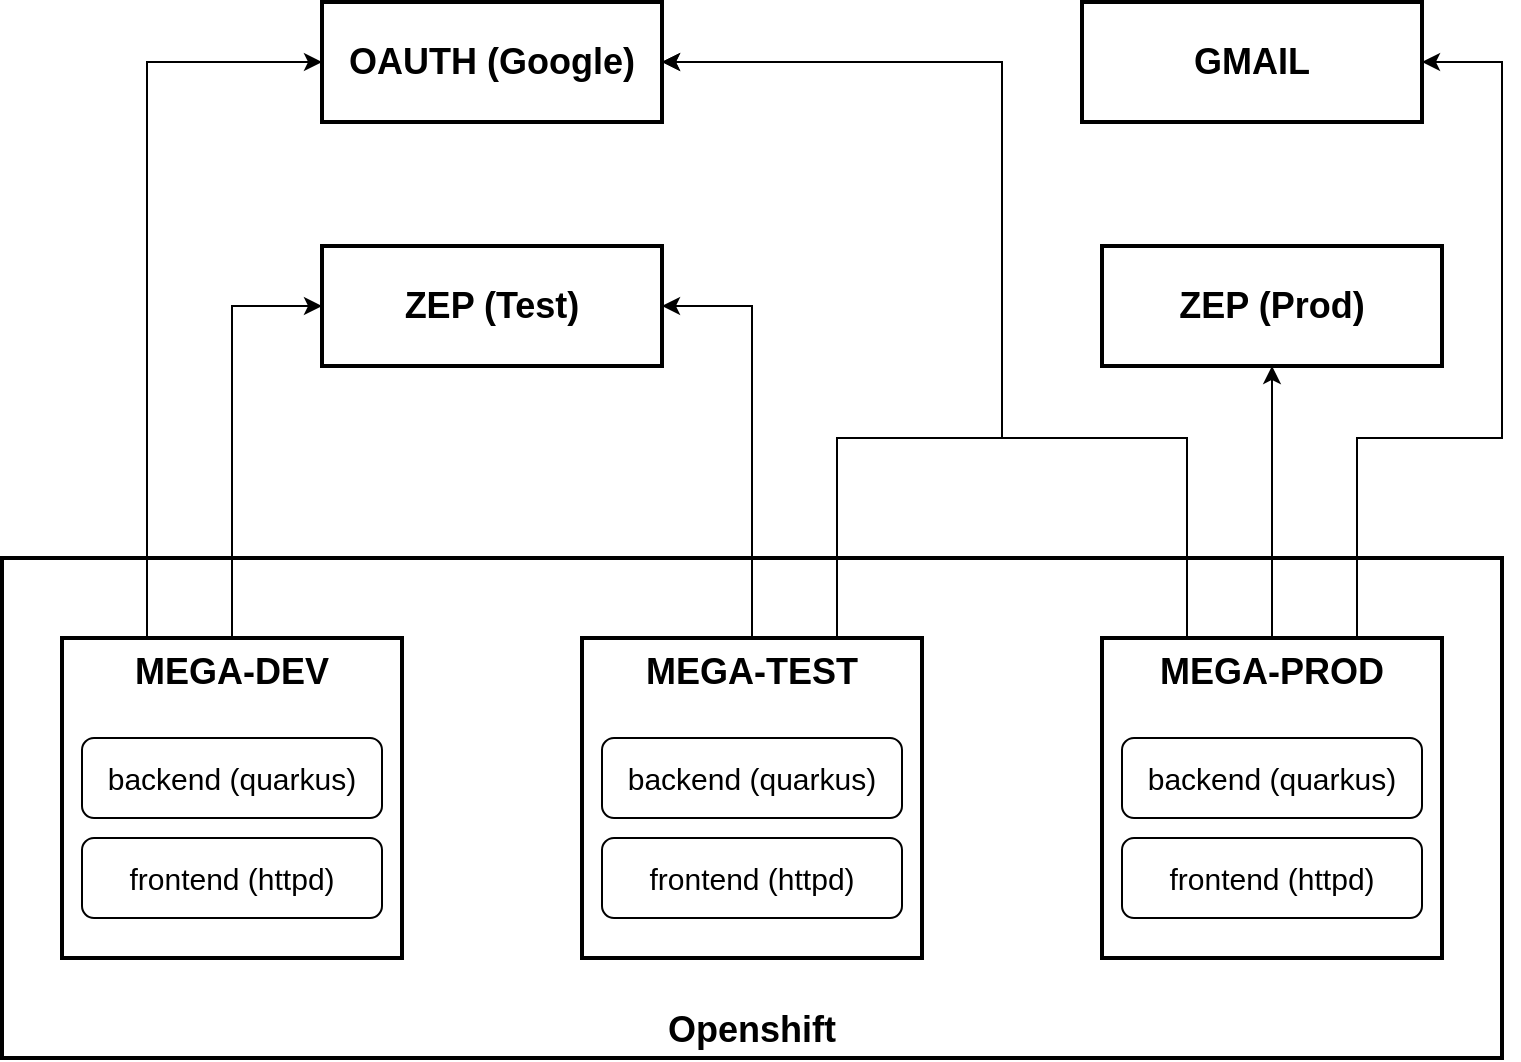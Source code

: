 <mxfile version="12.9.3" type="device"><diagram id="e_SrwKbFXv824Dpr3eIQ" name="MEGA-INFRA"><mxGraphModel dx="1996" dy="1178" grid="1" gridSize="10" guides="1" tooltips="1" connect="1" arrows="1" fold="1" page="1" pageScale="1" pageWidth="850" pageHeight="1100" math="0" shadow="0"><root><mxCell id="0"/><mxCell id="1" parent="0"/><mxCell id="cd0icunzSjCtOKbsbu3J-32" value="Openshift" style="rounded=0;whiteSpace=wrap;html=1;strokeWidth=2;fontSize=18;align=center;verticalAlign=bottom;fontStyle=1" vertex="1" parent="1"><mxGeometry x="40" y="520" width="750" height="250" as="geometry"/></mxCell><mxCell id="cd0icunzSjCtOKbsbu3J-24" style="edgeStyle=orthogonalEdgeStyle;rounded=0;orthogonalLoop=1;jettySize=auto;html=1;exitX=0.5;exitY=0;exitDx=0;exitDy=0;entryX=0;entryY=0.5;entryDx=0;entryDy=0;fontSize=18;" edge="1" parent="1" source="cd0icunzSjCtOKbsbu3J-2" target="cd0icunzSjCtOKbsbu3J-7"><mxGeometry relative="1" as="geometry"/></mxCell><mxCell id="cd0icunzSjCtOKbsbu3J-27" style="edgeStyle=orthogonalEdgeStyle;rounded=0;orthogonalLoop=1;jettySize=auto;html=1;exitX=0.25;exitY=0;exitDx=0;exitDy=0;entryX=0;entryY=0.5;entryDx=0;entryDy=0;fontSize=18;" edge="1" parent="1" source="cd0icunzSjCtOKbsbu3J-2" target="cd0icunzSjCtOKbsbu3J-6"><mxGeometry relative="1" as="geometry"/></mxCell><mxCell id="cd0icunzSjCtOKbsbu3J-2" value="MEGA-DEV" style="rounded=0;whiteSpace=wrap;html=1;fontSize=18;verticalAlign=top;fontStyle=1;strokeWidth=2;" vertex="1" parent="1"><mxGeometry x="70" y="560" width="170" height="160" as="geometry"/></mxCell><mxCell id="cd0icunzSjCtOKbsbu3J-25" style="edgeStyle=orthogonalEdgeStyle;rounded=0;orthogonalLoop=1;jettySize=auto;html=1;exitX=0.5;exitY=0;exitDx=0;exitDy=0;entryX=1;entryY=0.5;entryDx=0;entryDy=0;fontSize=18;" edge="1" parent="1" source="cd0icunzSjCtOKbsbu3J-3" target="cd0icunzSjCtOKbsbu3J-7"><mxGeometry relative="1" as="geometry"/></mxCell><mxCell id="cd0icunzSjCtOKbsbu3J-28" style="edgeStyle=orthogonalEdgeStyle;rounded=0;orthogonalLoop=1;jettySize=auto;html=1;exitX=0.75;exitY=0;exitDx=0;exitDy=0;entryX=1;entryY=0.5;entryDx=0;entryDy=0;fontSize=18;" edge="1" parent="1" source="cd0icunzSjCtOKbsbu3J-3" target="cd0icunzSjCtOKbsbu3J-6"><mxGeometry relative="1" as="geometry"><Array as="points"><mxPoint x="458" y="460"/><mxPoint x="540" y="460"/><mxPoint x="540" y="272"/></Array></mxGeometry></mxCell><mxCell id="cd0icunzSjCtOKbsbu3J-3" value="MEGA-TEST" style="rounded=0;whiteSpace=wrap;html=1;fontSize=18;verticalAlign=top;fontStyle=1;strokeWidth=2;" vertex="1" parent="1"><mxGeometry x="330" y="560" width="170" height="160" as="geometry"/></mxCell><mxCell id="cd0icunzSjCtOKbsbu3J-26" style="edgeStyle=orthogonalEdgeStyle;rounded=0;orthogonalLoop=1;jettySize=auto;html=1;exitX=0.5;exitY=0;exitDx=0;exitDy=0;entryX=0.5;entryY=1;entryDx=0;entryDy=0;fontSize=18;" edge="1" parent="1" source="cd0icunzSjCtOKbsbu3J-5" target="cd0icunzSjCtOKbsbu3J-8"><mxGeometry relative="1" as="geometry"/></mxCell><mxCell id="cd0icunzSjCtOKbsbu3J-30" style="edgeStyle=orthogonalEdgeStyle;rounded=0;orthogonalLoop=1;jettySize=auto;html=1;exitX=0.25;exitY=0;exitDx=0;exitDy=0;entryX=1;entryY=0.5;entryDx=0;entryDy=0;fontSize=18;" edge="1" parent="1" source="cd0icunzSjCtOKbsbu3J-5" target="cd0icunzSjCtOKbsbu3J-6"><mxGeometry relative="1" as="geometry"><Array as="points"><mxPoint x="632" y="460"/><mxPoint x="540" y="460"/><mxPoint x="540" y="272"/></Array></mxGeometry></mxCell><mxCell id="cd0icunzSjCtOKbsbu3J-31" style="edgeStyle=orthogonalEdgeStyle;rounded=0;orthogonalLoop=1;jettySize=auto;html=1;exitX=0.75;exitY=0;exitDx=0;exitDy=0;entryX=1;entryY=0.5;entryDx=0;entryDy=0;fontSize=18;" edge="1" parent="1" source="cd0icunzSjCtOKbsbu3J-5" target="cd0icunzSjCtOKbsbu3J-9"><mxGeometry relative="1" as="geometry"><Array as="points"><mxPoint x="718" y="460"/><mxPoint x="790" y="460"/><mxPoint x="790" y="272"/></Array></mxGeometry></mxCell><mxCell id="cd0icunzSjCtOKbsbu3J-5" value="MEGA-PROD" style="rounded=0;whiteSpace=wrap;html=1;fontSize=18;verticalAlign=top;fontStyle=1;strokeWidth=2;" vertex="1" parent="1"><mxGeometry x="590" y="560" width="170" height="160" as="geometry"/></mxCell><mxCell id="cd0icunzSjCtOKbsbu3J-6" value="OAUTH (Google)" style="rounded=0;whiteSpace=wrap;html=1;fontSize=18;strokeWidth=2;fontStyle=1" vertex="1" parent="1"><mxGeometry x="200" y="242" width="170" height="60" as="geometry"/></mxCell><mxCell id="cd0icunzSjCtOKbsbu3J-7" value="ZEP (Test)" style="rounded=0;whiteSpace=wrap;html=1;fontSize=18;strokeWidth=2;fontStyle=1" vertex="1" parent="1"><mxGeometry x="200" y="364" width="170" height="60" as="geometry"/></mxCell><mxCell id="cd0icunzSjCtOKbsbu3J-8" value="ZEP (Prod)" style="rounded=0;whiteSpace=wrap;html=1;fontSize=18;strokeWidth=2;fontStyle=1" vertex="1" parent="1"><mxGeometry x="590" y="364" width="170" height="60" as="geometry"/></mxCell><mxCell id="cd0icunzSjCtOKbsbu3J-9" value="GMAIL" style="rounded=0;whiteSpace=wrap;html=1;fontSize=18;strokeWidth=2;fontStyle=1" vertex="1" parent="1"><mxGeometry x="580" y="242" width="170" height="60" as="geometry"/></mxCell><mxCell id="cd0icunzSjCtOKbsbu3J-12" value="&lt;font style=&quot;font-size: 15px&quot;&gt;backend (quarkus)&lt;/font&gt;" style="rounded=1;whiteSpace=wrap;html=1;fontSize=18;align=center;" vertex="1" parent="1"><mxGeometry x="80" y="610" width="150" height="40" as="geometry"/></mxCell><mxCell id="cd0icunzSjCtOKbsbu3J-13" value="&lt;font style=&quot;font-size: 15px&quot;&gt;frontend (httpd)&lt;/font&gt;" style="rounded=1;whiteSpace=wrap;html=1;fontSize=18;align=center;" vertex="1" parent="1"><mxGeometry x="80" y="660" width="150" height="40" as="geometry"/></mxCell><mxCell id="cd0icunzSjCtOKbsbu3J-20" value="&lt;font style=&quot;font-size: 15px&quot;&gt;backend (quarkus)&lt;/font&gt;" style="rounded=1;whiteSpace=wrap;html=1;fontSize=18;align=center;" vertex="1" parent="1"><mxGeometry x="340" y="610" width="150" height="40" as="geometry"/></mxCell><mxCell id="cd0icunzSjCtOKbsbu3J-21" value="&lt;font style=&quot;font-size: 15px&quot;&gt;frontend (httpd)&lt;/font&gt;" style="rounded=1;whiteSpace=wrap;html=1;fontSize=18;align=center;" vertex="1" parent="1"><mxGeometry x="340" y="660" width="150" height="40" as="geometry"/></mxCell><mxCell id="cd0icunzSjCtOKbsbu3J-22" value="&lt;font style=&quot;font-size: 15px&quot;&gt;backend (quarkus)&lt;/font&gt;" style="rounded=1;whiteSpace=wrap;html=1;fontSize=18;align=center;" vertex="1" parent="1"><mxGeometry x="600" y="610" width="150" height="40" as="geometry"/></mxCell><mxCell id="cd0icunzSjCtOKbsbu3J-23" value="&lt;font style=&quot;font-size: 15px&quot;&gt;frontend (httpd)&lt;/font&gt;" style="rounded=1;whiteSpace=wrap;html=1;fontSize=18;align=center;" vertex="1" parent="1"><mxGeometry x="600" y="660" width="150" height="40" as="geometry"/></mxCell></root></mxGraphModel></diagram></mxfile>